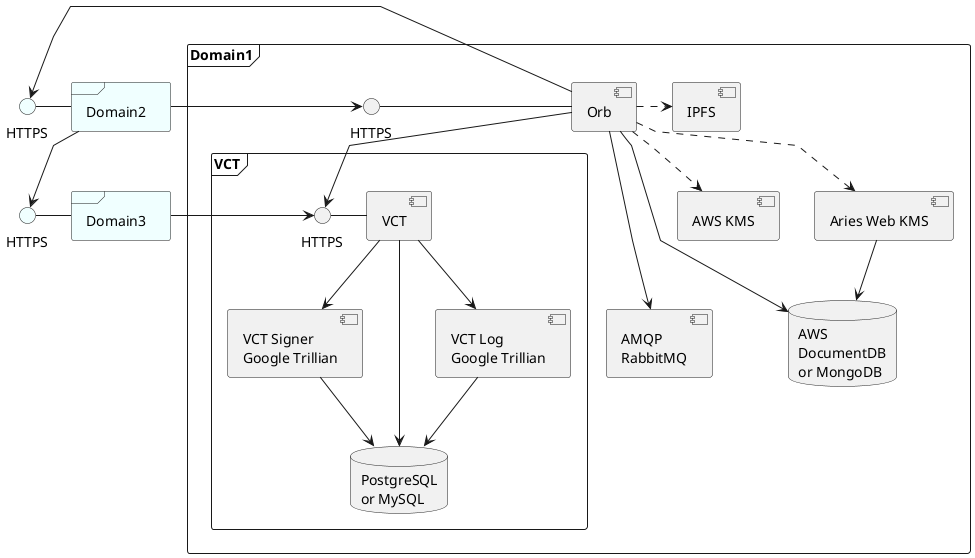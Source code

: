 @startuml
'https://plantuml.com/component-diagram

skinparam linetype polyline

frame "Domain1" {
  database "AWS\nDocumentDB\nor MongoDB" as orbdb

  component "IPFS" as ipfs
  component Orb as orb1

  orb1 --> orbdb

  interface "HTTPS" as rest1

  orb1 -left- rest1

  component "AMQP\nRabbitMQ" as amqp
  component "AWS KMS" as aws_kms
  component "Aries Web KMS" as aries_kms

  orb1 ..> aws_kms
  orb1 ..> aries_kms
  orb1 ---> amqp

  aries_kms --> orbdb

  orb1 .> ipfs

  frame "VCT" {
    component "VCT" as vct
    component "VCT Log\nGoogle Trillian" as vct_log

    component "VCT Signer\nGoogle Trillian" as vct_signer

    database "PostgreSQL\nor MySQL" as vctdb

    interface "HTTPS" as vct_rest
    vct -left- vct_rest

    vct --> vct_log
    vct -> vct_signer
    vct -> vctdb
    vct_log --> vctdb
    vct_signer --> vctdb
  }

  orb1 --> vct_rest
}

frame "Domain2" as domain2 #Azure

interface "HTTPS" as rest2 #Azure

domain2 -left- rest2

frame Domain3 as domain3 #Azure

interface "HTTPS" as rest3 #Azure

domain3 -left- rest3

orb1 ---> rest2
domain2 --> rest1
domain2 --> rest3

domain3 -> vct_rest

@enduml